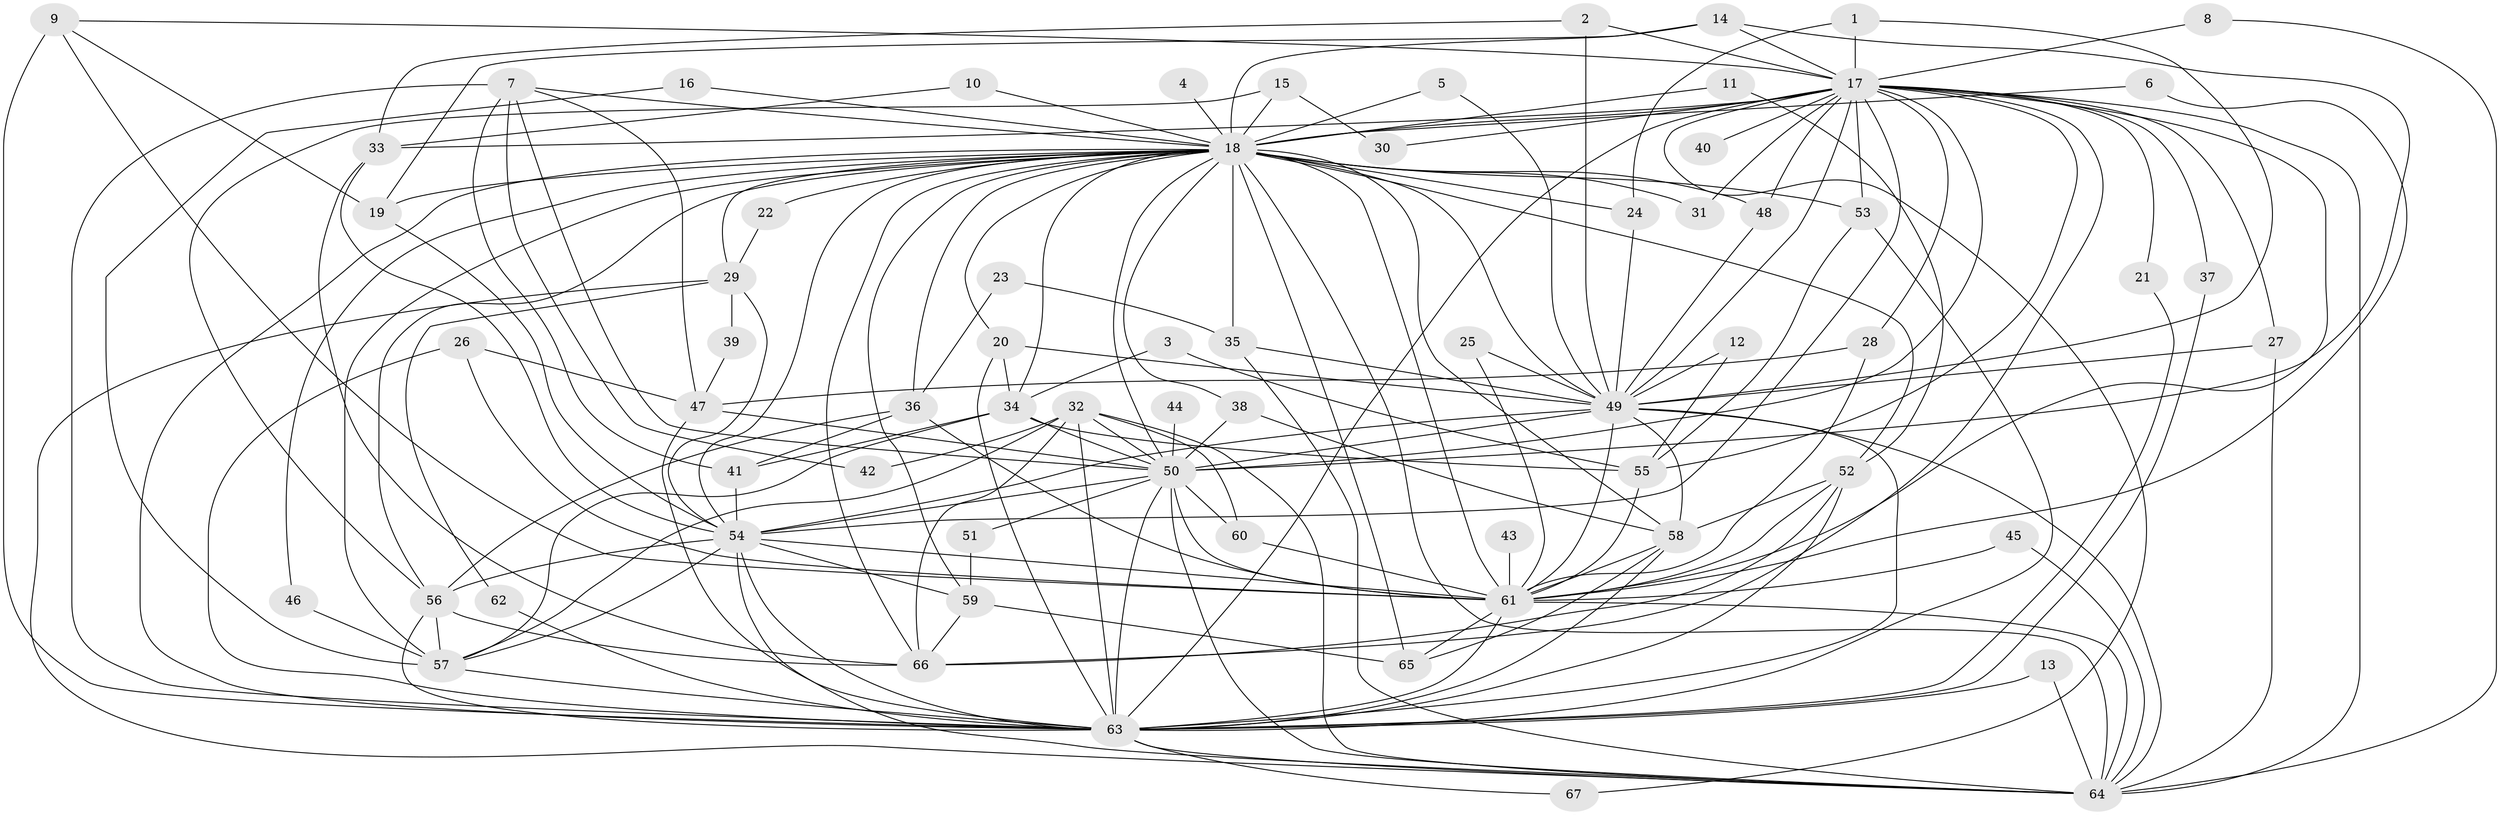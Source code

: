 // original degree distribution, {28: 0.007518796992481203, 26: 0.007518796992481203, 35: 0.007518796992481203, 17: 0.007518796992481203, 18: 0.015037593984962405, 20: 0.007518796992481203, 22: 0.007518796992481203, 19: 0.007518796992481203, 24: 0.007518796992481203, 3: 0.15789473684210525, 8: 0.007518796992481203, 6: 0.03759398496240601, 4: 0.10526315789473684, 7: 0.015037593984962405, 5: 0.06015037593984962, 2: 0.5413533834586466}
// Generated by graph-tools (version 1.1) at 2025/49/03/09/25 03:49:44]
// undirected, 67 vertices, 183 edges
graph export_dot {
graph [start="1"]
  node [color=gray90,style=filled];
  1;
  2;
  3;
  4;
  5;
  6;
  7;
  8;
  9;
  10;
  11;
  12;
  13;
  14;
  15;
  16;
  17;
  18;
  19;
  20;
  21;
  22;
  23;
  24;
  25;
  26;
  27;
  28;
  29;
  30;
  31;
  32;
  33;
  34;
  35;
  36;
  37;
  38;
  39;
  40;
  41;
  42;
  43;
  44;
  45;
  46;
  47;
  48;
  49;
  50;
  51;
  52;
  53;
  54;
  55;
  56;
  57;
  58;
  59;
  60;
  61;
  62;
  63;
  64;
  65;
  66;
  67;
  1 -- 17 [weight=1.0];
  1 -- 24 [weight=1.0];
  1 -- 49 [weight=1.0];
  2 -- 17 [weight=1.0];
  2 -- 33 [weight=1.0];
  2 -- 49 [weight=1.0];
  3 -- 34 [weight=1.0];
  3 -- 55 [weight=1.0];
  4 -- 18 [weight=1.0];
  5 -- 18 [weight=1.0];
  5 -- 49 [weight=1.0];
  6 -- 18 [weight=1.0];
  6 -- 61 [weight=1.0];
  7 -- 18 [weight=1.0];
  7 -- 41 [weight=1.0];
  7 -- 42 [weight=1.0];
  7 -- 47 [weight=1.0];
  7 -- 50 [weight=1.0];
  7 -- 63 [weight=1.0];
  8 -- 17 [weight=1.0];
  8 -- 64 [weight=1.0];
  9 -- 17 [weight=1.0];
  9 -- 19 [weight=1.0];
  9 -- 61 [weight=1.0];
  9 -- 63 [weight=1.0];
  10 -- 18 [weight=1.0];
  10 -- 33 [weight=1.0];
  11 -- 18 [weight=1.0];
  11 -- 52 [weight=1.0];
  12 -- 49 [weight=1.0];
  12 -- 55 [weight=1.0];
  13 -- 63 [weight=1.0];
  13 -- 64 [weight=1.0];
  14 -- 17 [weight=1.0];
  14 -- 18 [weight=1.0];
  14 -- 19 [weight=1.0];
  14 -- 50 [weight=1.0];
  15 -- 18 [weight=2.0];
  15 -- 30 [weight=1.0];
  15 -- 56 [weight=1.0];
  16 -- 18 [weight=1.0];
  16 -- 57 [weight=1.0];
  17 -- 18 [weight=2.0];
  17 -- 21 [weight=1.0];
  17 -- 27 [weight=1.0];
  17 -- 28 [weight=1.0];
  17 -- 30 [weight=1.0];
  17 -- 31 [weight=1.0];
  17 -- 33 [weight=1.0];
  17 -- 37 [weight=1.0];
  17 -- 40 [weight=1.0];
  17 -- 48 [weight=2.0];
  17 -- 49 [weight=1.0];
  17 -- 50 [weight=1.0];
  17 -- 53 [weight=1.0];
  17 -- 54 [weight=2.0];
  17 -- 55 [weight=1.0];
  17 -- 61 [weight=3.0];
  17 -- 63 [weight=1.0];
  17 -- 64 [weight=1.0];
  17 -- 66 [weight=1.0];
  17 -- 67 [weight=1.0];
  18 -- 19 [weight=1.0];
  18 -- 20 [weight=1.0];
  18 -- 22 [weight=1.0];
  18 -- 24 [weight=1.0];
  18 -- 29 [weight=1.0];
  18 -- 31 [weight=1.0];
  18 -- 34 [weight=1.0];
  18 -- 35 [weight=1.0];
  18 -- 36 [weight=1.0];
  18 -- 38 [weight=1.0];
  18 -- 46 [weight=1.0];
  18 -- 48 [weight=1.0];
  18 -- 49 [weight=2.0];
  18 -- 50 [weight=2.0];
  18 -- 52 [weight=1.0];
  18 -- 53 [weight=2.0];
  18 -- 54 [weight=2.0];
  18 -- 56 [weight=1.0];
  18 -- 57 [weight=3.0];
  18 -- 58 [weight=1.0];
  18 -- 59 [weight=2.0];
  18 -- 61 [weight=4.0];
  18 -- 63 [weight=2.0];
  18 -- 64 [weight=3.0];
  18 -- 65 [weight=2.0];
  18 -- 66 [weight=1.0];
  19 -- 54 [weight=1.0];
  20 -- 34 [weight=1.0];
  20 -- 49 [weight=1.0];
  20 -- 63 [weight=1.0];
  21 -- 63 [weight=1.0];
  22 -- 29 [weight=1.0];
  23 -- 35 [weight=1.0];
  23 -- 36 [weight=1.0];
  24 -- 49 [weight=1.0];
  25 -- 49 [weight=1.0];
  25 -- 61 [weight=1.0];
  26 -- 47 [weight=1.0];
  26 -- 61 [weight=1.0];
  26 -- 63 [weight=1.0];
  27 -- 49 [weight=1.0];
  27 -- 64 [weight=1.0];
  28 -- 47 [weight=1.0];
  28 -- 61 [weight=1.0];
  29 -- 39 [weight=1.0];
  29 -- 54 [weight=1.0];
  29 -- 62 [weight=1.0];
  29 -- 64 [weight=1.0];
  32 -- 42 [weight=1.0];
  32 -- 50 [weight=1.0];
  32 -- 57 [weight=1.0];
  32 -- 60 [weight=1.0];
  32 -- 63 [weight=1.0];
  32 -- 64 [weight=1.0];
  32 -- 66 [weight=1.0];
  33 -- 54 [weight=1.0];
  33 -- 66 [weight=1.0];
  34 -- 41 [weight=1.0];
  34 -- 50 [weight=1.0];
  34 -- 55 [weight=1.0];
  34 -- 57 [weight=1.0];
  35 -- 49 [weight=1.0];
  35 -- 64 [weight=1.0];
  36 -- 41 [weight=1.0];
  36 -- 56 [weight=1.0];
  36 -- 61 [weight=1.0];
  37 -- 63 [weight=1.0];
  38 -- 50 [weight=1.0];
  38 -- 58 [weight=1.0];
  39 -- 47 [weight=1.0];
  41 -- 54 [weight=1.0];
  43 -- 61 [weight=2.0];
  44 -- 50 [weight=1.0];
  45 -- 61 [weight=1.0];
  45 -- 64 [weight=1.0];
  46 -- 57 [weight=1.0];
  47 -- 50 [weight=1.0];
  47 -- 63 [weight=1.0];
  48 -- 49 [weight=1.0];
  49 -- 50 [weight=1.0];
  49 -- 54 [weight=1.0];
  49 -- 58 [weight=1.0];
  49 -- 61 [weight=2.0];
  49 -- 63 [weight=3.0];
  49 -- 64 [weight=1.0];
  50 -- 51 [weight=1.0];
  50 -- 54 [weight=2.0];
  50 -- 60 [weight=1.0];
  50 -- 61 [weight=2.0];
  50 -- 63 [weight=1.0];
  50 -- 64 [weight=1.0];
  51 -- 59 [weight=1.0];
  52 -- 58 [weight=1.0];
  52 -- 61 [weight=2.0];
  52 -- 63 [weight=1.0];
  52 -- 66 [weight=1.0];
  53 -- 55 [weight=1.0];
  53 -- 63 [weight=1.0];
  54 -- 56 [weight=1.0];
  54 -- 57 [weight=1.0];
  54 -- 59 [weight=1.0];
  54 -- 61 [weight=2.0];
  54 -- 63 [weight=1.0];
  54 -- 64 [weight=1.0];
  55 -- 61 [weight=3.0];
  56 -- 57 [weight=1.0];
  56 -- 63 [weight=1.0];
  56 -- 66 [weight=1.0];
  57 -- 63 [weight=1.0];
  58 -- 61 [weight=1.0];
  58 -- 63 [weight=1.0];
  58 -- 65 [weight=1.0];
  59 -- 65 [weight=1.0];
  59 -- 66 [weight=1.0];
  60 -- 61 [weight=3.0];
  61 -- 63 [weight=2.0];
  61 -- 64 [weight=2.0];
  61 -- 65 [weight=1.0];
  62 -- 63 [weight=1.0];
  63 -- 64 [weight=1.0];
  63 -- 67 [weight=1.0];
}
